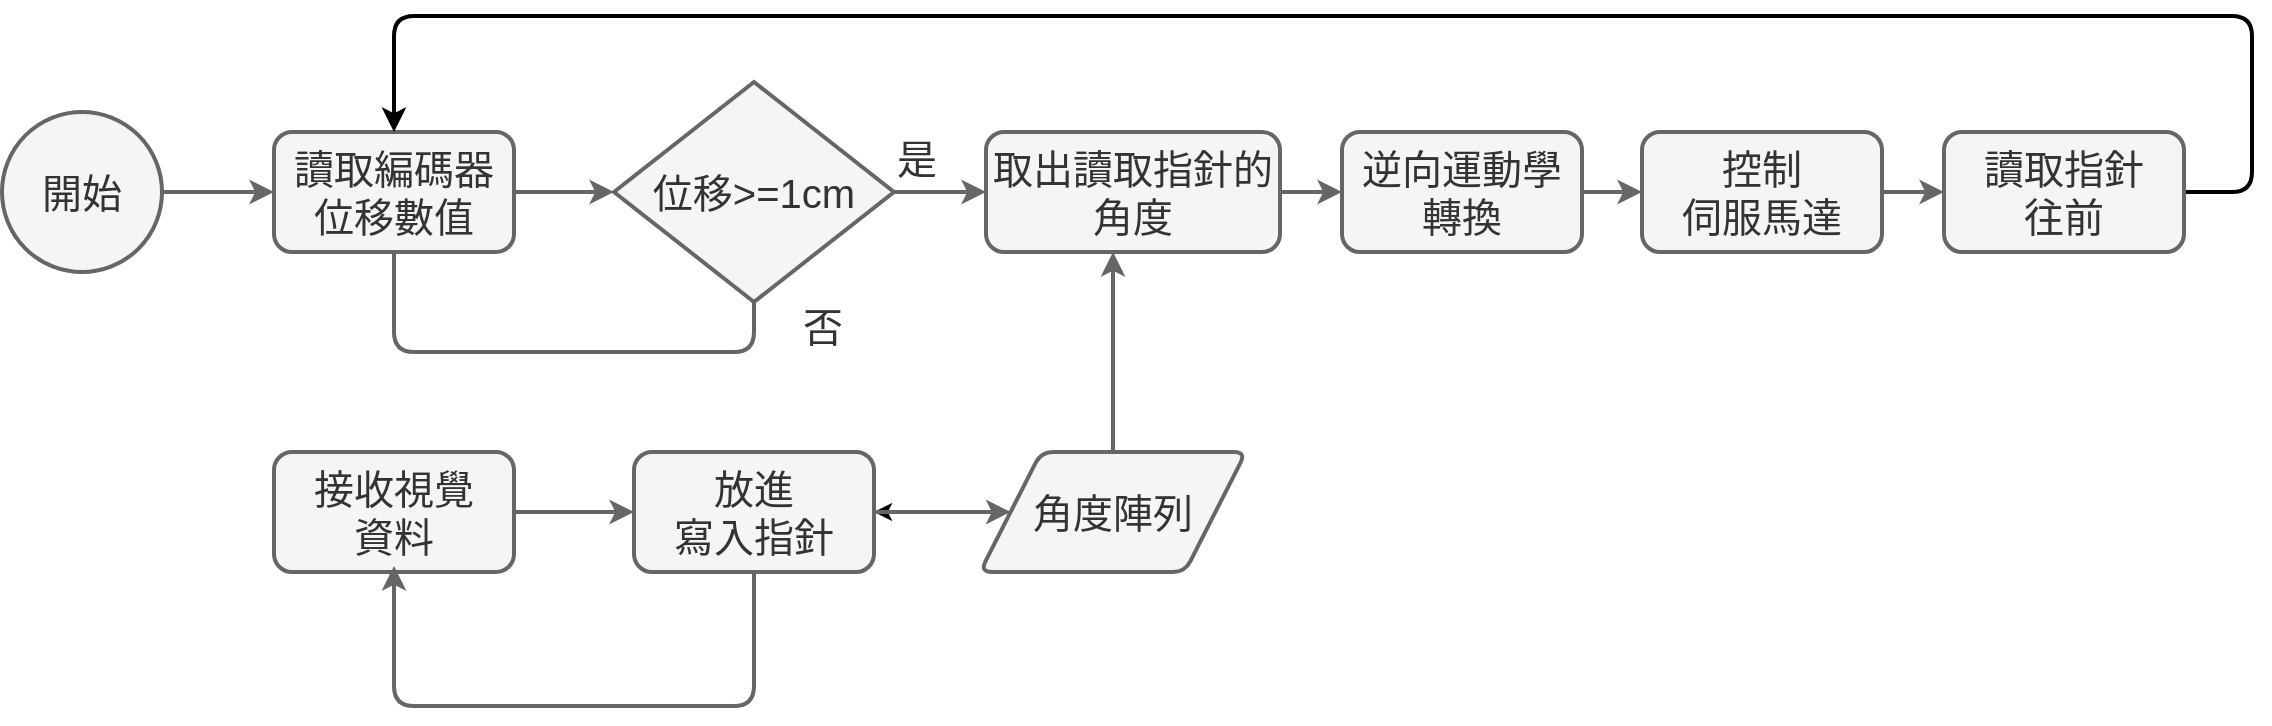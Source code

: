 <mxfile version="25.0.2">
  <diagram id="C5RBs43oDa-KdzZeNtuy" name="Page-1">
    <mxGraphModel dx="2041" dy="909" grid="0" gridSize="10" guides="1" tooltips="1" connect="1" arrows="1" fold="1" page="1" pageScale="1" pageWidth="1654" pageHeight="2336" background="#ffffff" math="0" shadow="0">
      <root>
        <mxCell id="WIyWlLk6GJQsqaUBKTNV-0" />
        <mxCell id="WIyWlLk6GJQsqaUBKTNV-1" parent="WIyWlLk6GJQsqaUBKTNV-0" />
        <mxCell id="hKue1sF49gkJc_zkAAGY-6" value="" style="edgeStyle=orthogonalEdgeStyle;rounded=1;orthogonalLoop=1;jettySize=auto;html=1;strokeWidth=2;labelBackgroundColor=none;fontColor=#0A0A0A;strokeColor=#666666;fillColor=#f5f5f5;fontSize=20;" parent="WIyWlLk6GJQsqaUBKTNV-1" source="hKue1sF49gkJc_zkAAGY-0" target="hKue1sF49gkJc_zkAAGY-5" edge="1">
          <mxGeometry relative="1" as="geometry" />
        </mxCell>
        <mxCell id="hKue1sF49gkJc_zkAAGY-23" style="edgeStyle=orthogonalEdgeStyle;rounded=1;orthogonalLoop=1;jettySize=auto;html=1;entryX=0.5;entryY=0;entryDx=0;entryDy=0;labelBackgroundColor=none;fontColor=#0A0A0A;strokeColor=#666666;fillColor=#f5f5f5;strokeWidth=2;fontSize=20;" parent="WIyWlLk6GJQsqaUBKTNV-1" source="hKue1sF49gkJc_zkAAGY-0" target="hKue1sF49gkJc_zkAAGY-3" edge="1">
          <mxGeometry relative="1" as="geometry">
            <Array as="points">
              <mxPoint x="461" y="270" />
              <mxPoint x="281" y="270" />
            </Array>
            <mxPoint x="420" y="120" as="targetPoint" />
          </mxGeometry>
        </mxCell>
        <mxCell id="hKue1sF49gkJc_zkAAGY-0" value="位移&amp;gt;=1cm" style="strokeWidth=2;html=1;shape=mxgraph.flowchart.decision;whiteSpace=wrap;labelBackgroundColor=none;rounded=1;strokeColor=#666666;fontColor=#333333;fillColor=#f5f5f5;fontSize=20;" parent="WIyWlLk6GJQsqaUBKTNV-1" vertex="1">
          <mxGeometry x="391" y="135" width="140" height="110" as="geometry" />
        </mxCell>
        <mxCell id="hKue1sF49gkJc_zkAAGY-4" value="" style="edgeStyle=orthogonalEdgeStyle;rounded=1;orthogonalLoop=1;jettySize=auto;html=1;strokeWidth=2;labelBackgroundColor=none;fontColor=#0A0A0A;strokeColor=#666666;fillColor=#f5f5f5;fontSize=20;" parent="WIyWlLk6GJQsqaUBKTNV-1" source="hKue1sF49gkJc_zkAAGY-3" target="hKue1sF49gkJc_zkAAGY-0" edge="1">
          <mxGeometry relative="1" as="geometry" />
        </mxCell>
        <mxCell id="hKue1sF49gkJc_zkAAGY-3" value="讀取編碼器位移數值" style="rounded=1;whiteSpace=wrap;html=1;strokeWidth=2;labelBackgroundColor=none;strokeColor=#666666;fontColor=#333333;fillColor=#f5f5f5;fontSize=20;" parent="WIyWlLk6GJQsqaUBKTNV-1" vertex="1">
          <mxGeometry x="221" y="160" width="120" height="60" as="geometry" />
        </mxCell>
        <mxCell id="hKue1sF49gkJc_zkAAGY-10" value="" style="edgeStyle=orthogonalEdgeStyle;rounded=1;orthogonalLoop=1;jettySize=auto;html=1;strokeWidth=2;labelBackgroundColor=none;fontColor=#0A0A0A;strokeColor=#666666;fillColor=#f5f5f5;fontSize=20;" parent="WIyWlLk6GJQsqaUBKTNV-1" source="hKue1sF49gkJc_zkAAGY-5" target="hKue1sF49gkJc_zkAAGY-9" edge="1">
          <mxGeometry relative="1" as="geometry" />
        </mxCell>
        <mxCell id="hKue1sF49gkJc_zkAAGY-5" value="取出讀取指針的角度" style="rounded=1;whiteSpace=wrap;html=1;strokeWidth=2;labelBackgroundColor=none;strokeColor=#666666;fontColor=#333333;fillColor=#f5f5f5;fontSize=20;" parent="WIyWlLk6GJQsqaUBKTNV-1" vertex="1">
          <mxGeometry x="577" y="160" width="147" height="60" as="geometry" />
        </mxCell>
        <mxCell id="hKue1sF49gkJc_zkAAGY-8" value="" style="edgeStyle=orthogonalEdgeStyle;rounded=1;orthogonalLoop=1;jettySize=auto;html=1;strokeWidth=2;labelBackgroundColor=none;fontColor=#0A0A0A;strokeColor=#666666;fillColor=#f5f5f5;fontSize=20;" parent="WIyWlLk6GJQsqaUBKTNV-1" source="hKue1sF49gkJc_zkAAGY-7" target="hKue1sF49gkJc_zkAAGY-5" edge="1">
          <mxGeometry relative="1" as="geometry">
            <Array as="points">
              <mxPoint x="637" y="336" />
              <mxPoint x="637" y="336" />
            </Array>
          </mxGeometry>
        </mxCell>
        <mxCell id="eTc1xN_byFcb_0OfYS78-2" value="" style="edgeStyle=orthogonalEdgeStyle;rounded=0;orthogonalLoop=1;jettySize=auto;html=1;fontSize=20;" edge="1" parent="WIyWlLk6GJQsqaUBKTNV-1" source="hKue1sF49gkJc_zkAAGY-7" target="hKue1sF49gkJc_zkAAGY-19">
          <mxGeometry relative="1" as="geometry" />
        </mxCell>
        <mxCell id="hKue1sF49gkJc_zkAAGY-7" value="角度陣列" style="shape=parallelogram;html=1;strokeWidth=2;perimeter=parallelogramPerimeter;whiteSpace=wrap;rounded=1;arcSize=12;size=0.23;labelBackgroundColor=none;strokeColor=#666666;fontColor=#333333;fillColor=#f5f5f5;fontSize=20;" parent="WIyWlLk6GJQsqaUBKTNV-1" vertex="1">
          <mxGeometry x="574" y="320" width="133" height="60" as="geometry" />
        </mxCell>
        <mxCell id="hKue1sF49gkJc_zkAAGY-12" value="" style="edgeStyle=orthogonalEdgeStyle;rounded=1;orthogonalLoop=1;jettySize=auto;html=1;strokeWidth=2;labelBackgroundColor=none;fontColor=#0A0A0A;strokeColor=#666666;fillColor=#f5f5f5;fontSize=20;" parent="WIyWlLk6GJQsqaUBKTNV-1" source="hKue1sF49gkJc_zkAAGY-9" target="hKue1sF49gkJc_zkAAGY-11" edge="1">
          <mxGeometry relative="1" as="geometry" />
        </mxCell>
        <mxCell id="hKue1sF49gkJc_zkAAGY-9" value="逆向運動學轉換" style="rounded=1;whiteSpace=wrap;html=1;strokeWidth=2;labelBackgroundColor=none;strokeColor=#666666;fontColor=#333333;fillColor=#f5f5f5;fontSize=20;" parent="WIyWlLk6GJQsqaUBKTNV-1" vertex="1">
          <mxGeometry x="755" y="160" width="120" height="60" as="geometry" />
        </mxCell>
        <mxCell id="hKue1sF49gkJc_zkAAGY-16" value="" style="edgeStyle=orthogonalEdgeStyle;rounded=1;orthogonalLoop=1;jettySize=auto;html=1;strokeWidth=2;labelBackgroundColor=none;fontColor=#0A0A0A;strokeColor=#666666;fillColor=#f5f5f5;fontSize=20;" parent="WIyWlLk6GJQsqaUBKTNV-1" source="hKue1sF49gkJc_zkAAGY-11" target="hKue1sF49gkJc_zkAAGY-15" edge="1">
          <mxGeometry relative="1" as="geometry" />
        </mxCell>
        <mxCell id="hKue1sF49gkJc_zkAAGY-11" value="控制&lt;div&gt;伺服&lt;span style=&quot;background-color: initial;&quot;&gt;馬達&lt;/span&gt;&lt;/div&gt;" style="rounded=1;whiteSpace=wrap;html=1;strokeWidth=2;labelBackgroundColor=none;strokeColor=#666666;fontColor=#333333;fillColor=#f5f5f5;fontSize=20;" parent="WIyWlLk6GJQsqaUBKTNV-1" vertex="1">
          <mxGeometry x="905" y="160" width="120" height="60" as="geometry" />
        </mxCell>
        <mxCell id="hKue1sF49gkJc_zkAAGY-14" value="是" style="text;html=1;align=center;verticalAlign=middle;resizable=0;points=[];autosize=1;strokeColor=none;fillColor=none;labelBackgroundColor=none;rounded=1;fontColor=#333333;strokeWidth=2;fontSize=20;" parent="WIyWlLk6GJQsqaUBKTNV-1" vertex="1">
          <mxGeometry x="523" y="155" width="38" height="36" as="geometry" />
        </mxCell>
        <mxCell id="eTc1xN_byFcb_0OfYS78-5" style="edgeStyle=orthogonalEdgeStyle;rounded=1;orthogonalLoop=1;jettySize=auto;html=1;strokeColor=#000000;exitX=1;exitY=0.5;exitDx=0;exitDy=0;strokeWidth=2;fontSize=20;curved=0;" edge="1" parent="WIyWlLk6GJQsqaUBKTNV-1" source="hKue1sF49gkJc_zkAAGY-15" target="hKue1sF49gkJc_zkAAGY-3">
          <mxGeometry relative="1" as="geometry">
            <mxPoint x="1083.0" y="110" as="sourcePoint" />
            <mxPoint x="308" y="80" as="targetPoint" />
            <Array as="points">
              <mxPoint x="1210" y="190" />
              <mxPoint x="1210" y="102" />
              <mxPoint x="281" y="102" />
            </Array>
          </mxGeometry>
        </mxCell>
        <mxCell id="hKue1sF49gkJc_zkAAGY-15" value="讀取指針&lt;div&gt;往前&lt;/div&gt;" style="rounded=1;whiteSpace=wrap;html=1;strokeWidth=2;labelBackgroundColor=none;strokeColor=#666666;fontColor=#333333;fillColor=#f5f5f5;fontSize=20;" parent="WIyWlLk6GJQsqaUBKTNV-1" vertex="1">
          <mxGeometry x="1056" y="160" width="120" height="60" as="geometry" />
        </mxCell>
        <mxCell id="hKue1sF49gkJc_zkAAGY-20" value="" style="edgeStyle=orthogonalEdgeStyle;rounded=1;orthogonalLoop=1;jettySize=auto;html=1;labelBackgroundColor=none;fontColor=#0A0A0A;strokeColor=#666666;fillColor=#f5f5f5;strokeWidth=2;fontSize=20;" parent="WIyWlLk6GJQsqaUBKTNV-1" source="hKue1sF49gkJc_zkAAGY-18" target="hKue1sF49gkJc_zkAAGY-19" edge="1">
          <mxGeometry relative="1" as="geometry" />
        </mxCell>
        <mxCell id="hKue1sF49gkJc_zkAAGY-18" value="接收視覺&lt;div&gt;資料&lt;/div&gt;" style="rounded=1;whiteSpace=wrap;html=1;labelBackgroundColor=none;strokeColor=#666666;fontColor=#333333;fillColor=#f5f5f5;strokeWidth=2;fontSize=20;" parent="WIyWlLk6GJQsqaUBKTNV-1" vertex="1">
          <mxGeometry x="221" y="320" width="120" height="60" as="geometry" />
        </mxCell>
        <mxCell id="hKue1sF49gkJc_zkAAGY-21" style="edgeStyle=orthogonalEdgeStyle;rounded=1;orthogonalLoop=1;jettySize=auto;html=1;entryX=0;entryY=0.5;entryDx=0;entryDy=0;labelBackgroundColor=none;fontColor=#0A0A0A;strokeColor=#666666;fillColor=#f5f5f5;strokeWidth=2;fontSize=20;" parent="WIyWlLk6GJQsqaUBKTNV-1" source="hKue1sF49gkJc_zkAAGY-19" target="hKue1sF49gkJc_zkAAGY-7" edge="1">
          <mxGeometry relative="1" as="geometry" />
        </mxCell>
        <mxCell id="hKue1sF49gkJc_zkAAGY-22" style="edgeStyle=orthogonalEdgeStyle;rounded=1;orthogonalLoop=1;jettySize=auto;html=1;labelBackgroundColor=none;fontColor=#0A0A0A;strokeColor=#666666;fillColor=#f5f5f5;strokeWidth=2;fontSize=20;" parent="WIyWlLk6GJQsqaUBKTNV-1" source="hKue1sF49gkJc_zkAAGY-19" edge="1">
          <mxGeometry relative="1" as="geometry">
            <Array as="points">
              <mxPoint x="461" y="447" />
              <mxPoint x="281" y="447" />
            </Array>
            <mxPoint x="281" y="377" as="targetPoint" />
          </mxGeometry>
        </mxCell>
        <mxCell id="hKue1sF49gkJc_zkAAGY-19" value="放進&lt;div&gt;寫入指針&lt;/div&gt;" style="rounded=1;whiteSpace=wrap;html=1;labelBackgroundColor=none;strokeColor=#666666;fontColor=#333333;fillColor=#f5f5f5;strokeWidth=2;fontSize=20;" parent="WIyWlLk6GJQsqaUBKTNV-1" vertex="1">
          <mxGeometry x="401" y="320" width="120" height="60" as="geometry" />
        </mxCell>
        <mxCell id="hKue1sF49gkJc_zkAAGY-24" value="否" style="text;html=1;align=center;verticalAlign=middle;resizable=0;points=[];autosize=1;strokeColor=none;fillColor=none;labelBackgroundColor=none;rounded=1;fontColor=#333333;strokeWidth=2;fontSize=20;" parent="WIyWlLk6GJQsqaUBKTNV-1" vertex="1">
          <mxGeometry x="476" y="239" width="38" height="36" as="geometry" />
        </mxCell>
        <mxCell id="x3hiHueO0op3hkgdULfZ-1" value="" style="edgeStyle=orthogonalEdgeStyle;rounded=1;orthogonalLoop=1;jettySize=auto;html=1;labelBackgroundColor=none;fontColor=#0A0A0A;strokeColor=#666666;fillColor=#f5f5f5;strokeWidth=2;fontSize=20;" parent="WIyWlLk6GJQsqaUBKTNV-1" source="x3hiHueO0op3hkgdULfZ-0" target="hKue1sF49gkJc_zkAAGY-3" edge="1">
          <mxGeometry relative="1" as="geometry" />
        </mxCell>
        <mxCell id="x3hiHueO0op3hkgdULfZ-0" value="開始" style="ellipse;whiteSpace=wrap;html=1;aspect=fixed;labelBackgroundColor=none;rounded=1;strokeColor=#666666;fontColor=#333333;fillColor=#f5f5f5;strokeWidth=2;fontSize=20;" parent="WIyWlLk6GJQsqaUBKTNV-1" vertex="1">
          <mxGeometry x="85" y="150" width="80" height="80" as="geometry" />
        </mxCell>
      </root>
    </mxGraphModel>
  </diagram>
</mxfile>
